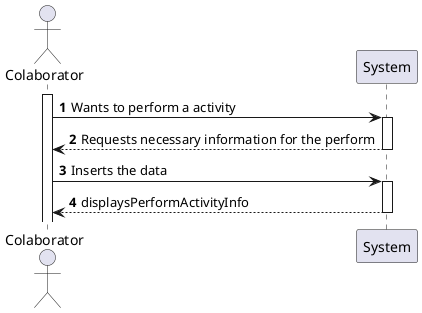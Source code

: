 @startuml
autonumber

actor "Colaborator" as C
participant "System" as UI

activate C
C -> UI : Wants to perform a activity
activate UI
    UI --> C : Requests necessary information for the perform
deactivate UI
C -> UI : Inserts the data
activate UI
UI --> C : displaysPerformActivityInfo
deactivate UI

@enduml